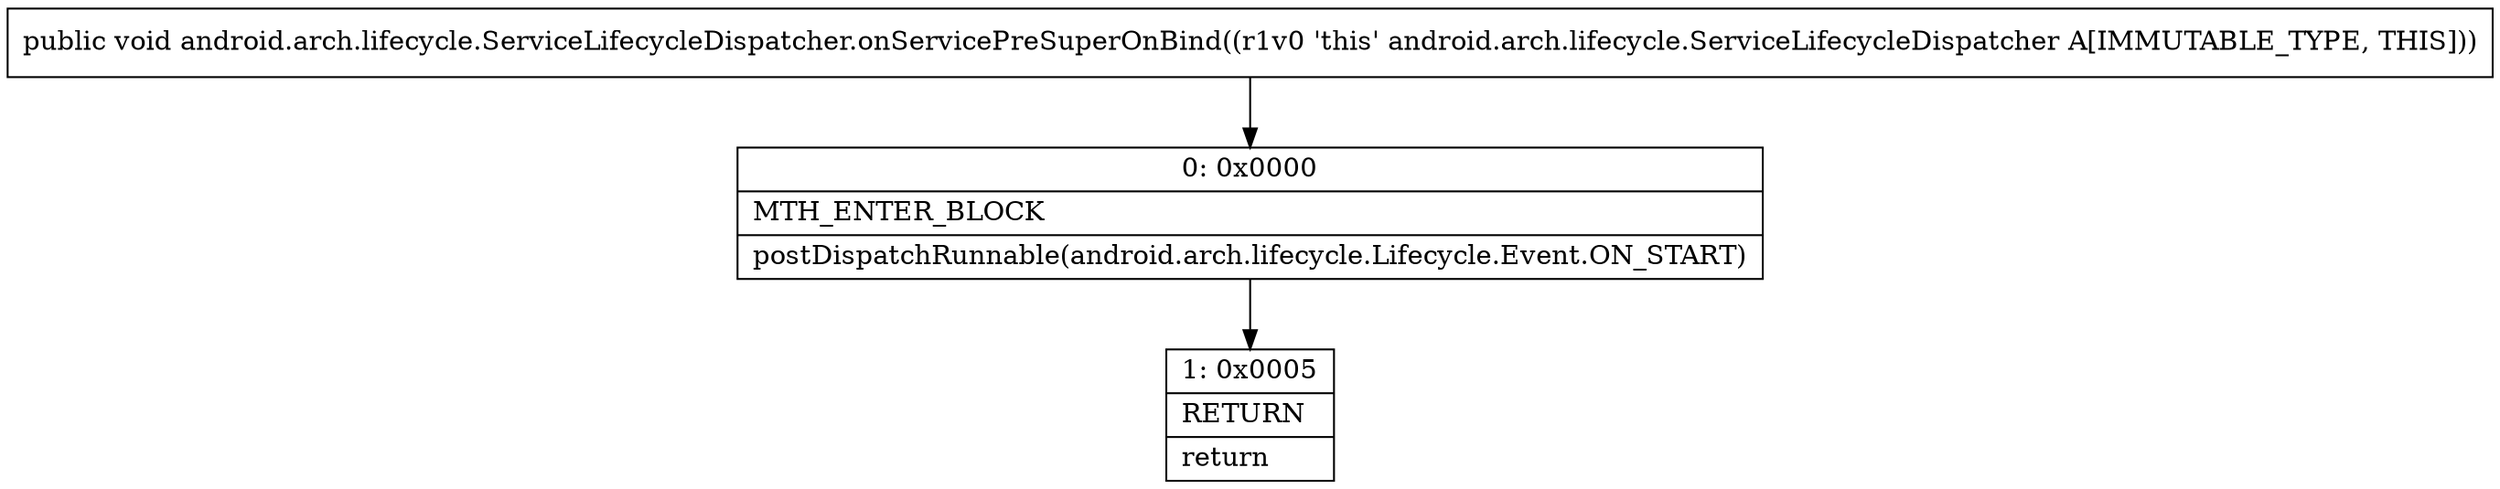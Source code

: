 digraph "CFG forandroid.arch.lifecycle.ServiceLifecycleDispatcher.onServicePreSuperOnBind()V" {
Node_0 [shape=record,label="{0\:\ 0x0000|MTH_ENTER_BLOCK\l|postDispatchRunnable(android.arch.lifecycle.Lifecycle.Event.ON_START)\l}"];
Node_1 [shape=record,label="{1\:\ 0x0005|RETURN\l|return\l}"];
MethodNode[shape=record,label="{public void android.arch.lifecycle.ServiceLifecycleDispatcher.onServicePreSuperOnBind((r1v0 'this' android.arch.lifecycle.ServiceLifecycleDispatcher A[IMMUTABLE_TYPE, THIS])) }"];
MethodNode -> Node_0;
Node_0 -> Node_1;
}

